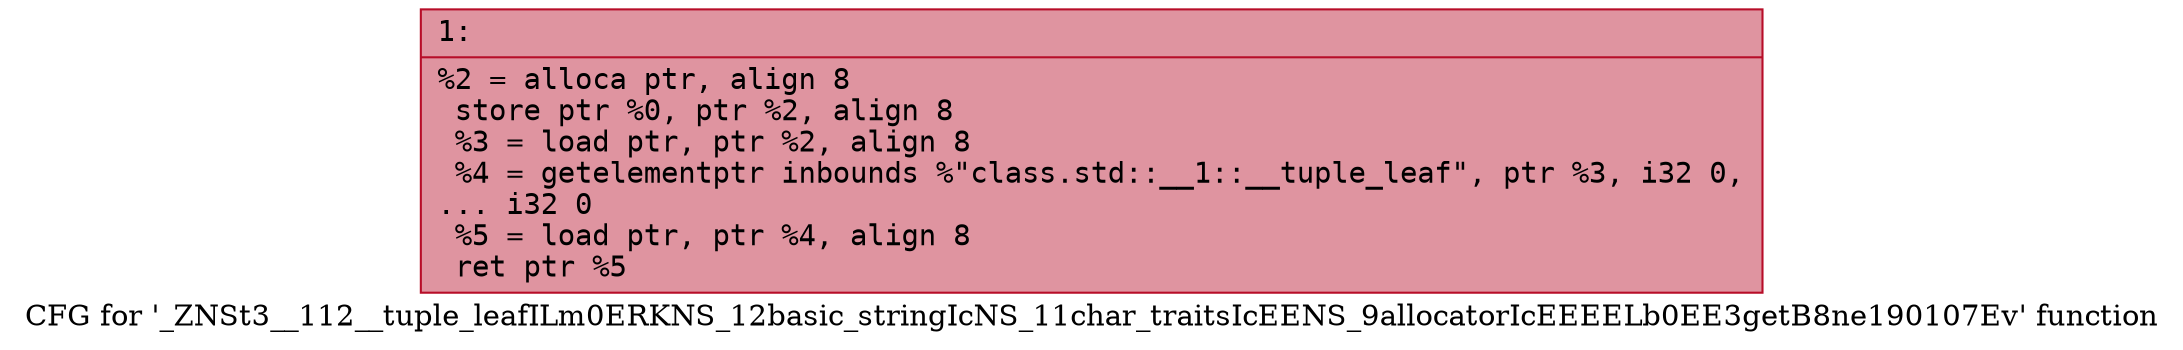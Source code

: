 digraph "CFG for '_ZNSt3__112__tuple_leafILm0ERKNS_12basic_stringIcNS_11char_traitsIcEENS_9allocatorIcEEEELb0EE3getB8ne190107Ev' function" {
	label="CFG for '_ZNSt3__112__tuple_leafILm0ERKNS_12basic_stringIcNS_11char_traitsIcEENS_9allocatorIcEEEELb0EE3getB8ne190107Ev' function";

	Node0x60000139e760 [shape=record,color="#b70d28ff", style=filled, fillcolor="#b70d2870" fontname="Courier",label="{1:\l|  %2 = alloca ptr, align 8\l  store ptr %0, ptr %2, align 8\l  %3 = load ptr, ptr %2, align 8\l  %4 = getelementptr inbounds %\"class.std::__1::__tuple_leaf\", ptr %3, i32 0,\l... i32 0\l  %5 = load ptr, ptr %4, align 8\l  ret ptr %5\l}"];
}
